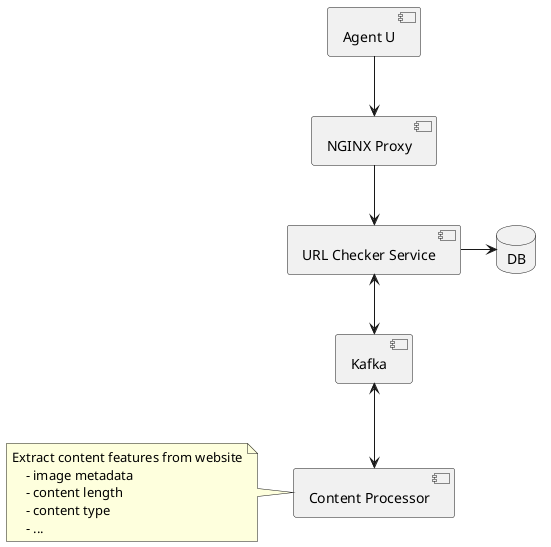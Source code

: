 @startuml

    component "Agent U" as ag
    component "URL Checker Service" as ucs
    component "Content Processor" as cp
    note left
            Extract content features from website
                - image metadata
                - content length
                - content type
                - ...
    end note
    component "NGINX Proxy" as proxy
    component "Kafka" as kafka
    database "DB" as db

    ag -down-> proxy
    proxy -down-> ucs
    ucs <-down-> kafka
    kafka <--> cp
    ucs -> db



@enduml
